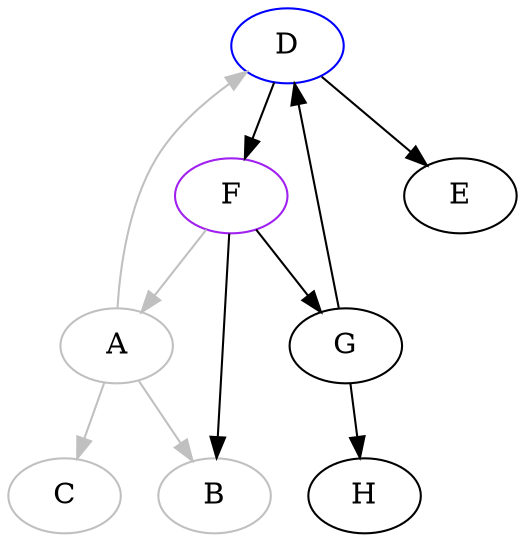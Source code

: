 digraph {
	D [label="D", color="blue"];
	F [label="F", color="purple"];
	H [label="H"];
	A [label="A", color="gray"];
	E [label="E"];
	G [label="G"];
	C [label="C", color="gray"];
	B [label="B", color="gray"];
	
	A -> C [color="gray"];
	A -> B [color="gray"];
	D -> E;
	D -> F;
	F -> A [color="gray"];
	F -> G;
	F -> B;
	A -> D [color="gray"];
	G -> H;
	G -> D;
}